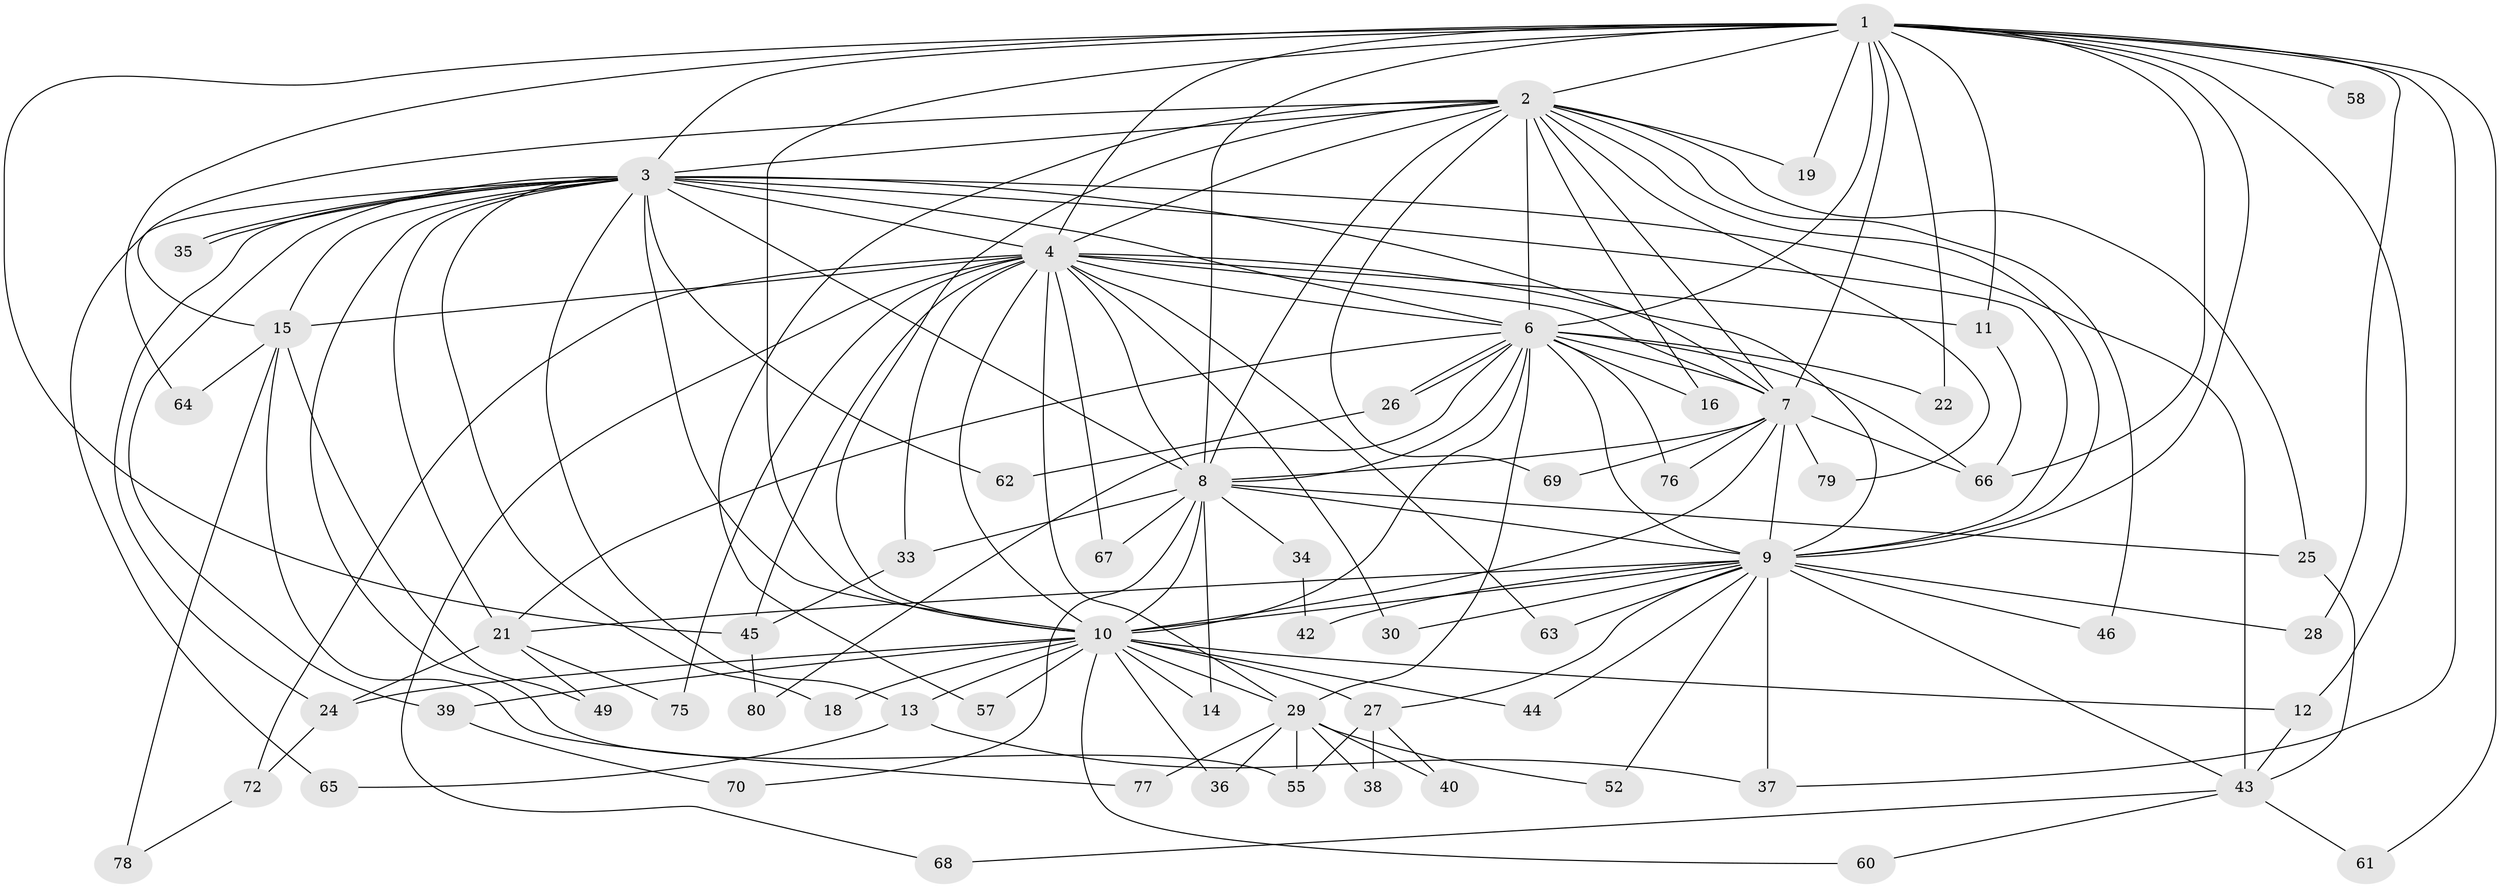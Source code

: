 // original degree distribution, {16: 0.024096385542168676, 23: 0.012048192771084338, 19: 0.03614457831325301, 14: 0.012048192771084338, 13: 0.012048192771084338, 15: 0.012048192771084338, 25: 0.012048192771084338, 3: 0.14457831325301204, 2: 0.5783132530120482, 7: 0.012048192771084338, 6: 0.024096385542168676, 4: 0.07228915662650602, 5: 0.024096385542168676, 9: 0.024096385542168676}
// Generated by graph-tools (version 1.1) at 2025/11/02/27/25 16:11:07]
// undirected, 62 vertices, 151 edges
graph export_dot {
graph [start="1"]
  node [color=gray90,style=filled];
  1 [super="+5"];
  2 [super="+32"];
  3 [super="+48"];
  4 [super="+17"];
  6 [super="+83"];
  7;
  8 [super="+23"];
  9 [super="+20"];
  10 [super="+56"];
  11 [super="+81"];
  12 [super="+82"];
  13 [super="+47"];
  14;
  15 [super="+31"];
  16;
  18 [super="+51"];
  19;
  21 [super="+53"];
  22;
  24 [super="+41"];
  25;
  26;
  27 [super="+71"];
  28;
  29 [super="+73"];
  30;
  33;
  34;
  35;
  36;
  37;
  38;
  39 [super="+59"];
  40;
  42;
  43 [super="+54"];
  44;
  45 [super="+50"];
  46;
  49;
  52;
  55;
  57;
  58;
  60;
  61;
  62;
  63;
  64;
  65;
  66 [super="+74"];
  67;
  68;
  69;
  70;
  72;
  75;
  76;
  77;
  78;
  79;
  80;
  1 -- 2 [weight=2];
  1 -- 3 [weight=2];
  1 -- 4 [weight=2];
  1 -- 6 [weight=2];
  1 -- 7 [weight=2];
  1 -- 8 [weight=2];
  1 -- 9 [weight=2];
  1 -- 10 [weight=2];
  1 -- 11;
  1 -- 12;
  1 -- 28;
  1 -- 37;
  1 -- 45;
  1 -- 61;
  1 -- 64;
  1 -- 19;
  1 -- 22;
  1 -- 58;
  1 -- 66;
  2 -- 3 [weight=2];
  2 -- 4;
  2 -- 6;
  2 -- 7;
  2 -- 8;
  2 -- 9;
  2 -- 10;
  2 -- 16;
  2 -- 19;
  2 -- 25;
  2 -- 46;
  2 -- 57;
  2 -- 69;
  2 -- 79;
  2 -- 15;
  3 -- 4 [weight=2];
  3 -- 6;
  3 -- 7;
  3 -- 8;
  3 -- 9;
  3 -- 10;
  3 -- 13;
  3 -- 15;
  3 -- 18;
  3 -- 21;
  3 -- 35;
  3 -- 35;
  3 -- 39;
  3 -- 55;
  3 -- 62;
  3 -- 65;
  3 -- 24;
  3 -- 43;
  4 -- 6;
  4 -- 7;
  4 -- 8 [weight=2];
  4 -- 9 [weight=2];
  4 -- 10;
  4 -- 11;
  4 -- 15;
  4 -- 30;
  4 -- 45;
  4 -- 63;
  4 -- 72;
  4 -- 75;
  4 -- 33;
  4 -- 67;
  4 -- 68;
  4 -- 29;
  6 -- 7;
  6 -- 8;
  6 -- 9;
  6 -- 10 [weight=2];
  6 -- 16;
  6 -- 21;
  6 -- 22;
  6 -- 26;
  6 -- 26;
  6 -- 29;
  6 -- 66;
  6 -- 76;
  6 -- 80;
  7 -- 8;
  7 -- 9;
  7 -- 10;
  7 -- 66;
  7 -- 69;
  7 -- 76;
  7 -- 79;
  8 -- 9;
  8 -- 10 [weight=2];
  8 -- 14;
  8 -- 25;
  8 -- 33;
  8 -- 34 [weight=2];
  8 -- 67;
  8 -- 70;
  9 -- 10;
  9 -- 27;
  9 -- 28;
  9 -- 30;
  9 -- 37;
  9 -- 42;
  9 -- 43;
  9 -- 44;
  9 -- 63;
  9 -- 21;
  9 -- 46;
  9 -- 52;
  10 -- 12;
  10 -- 13;
  10 -- 14;
  10 -- 18 [weight=2];
  10 -- 24;
  10 -- 27;
  10 -- 36;
  10 -- 39 [weight=2];
  10 -- 44;
  10 -- 57;
  10 -- 60;
  10 -- 29;
  11 -- 66;
  12 -- 43;
  13 -- 65;
  13 -- 37;
  15 -- 49;
  15 -- 64;
  15 -- 77;
  15 -- 78;
  21 -- 24;
  21 -- 49;
  21 -- 75;
  24 -- 72;
  25 -- 43;
  26 -- 62;
  27 -- 38;
  27 -- 40;
  27 -- 55;
  29 -- 36;
  29 -- 38;
  29 -- 40;
  29 -- 52;
  29 -- 55;
  29 -- 77;
  33 -- 45;
  34 -- 42;
  39 -- 70;
  43 -- 60;
  43 -- 61;
  43 -- 68;
  45 -- 80;
  72 -- 78;
}
